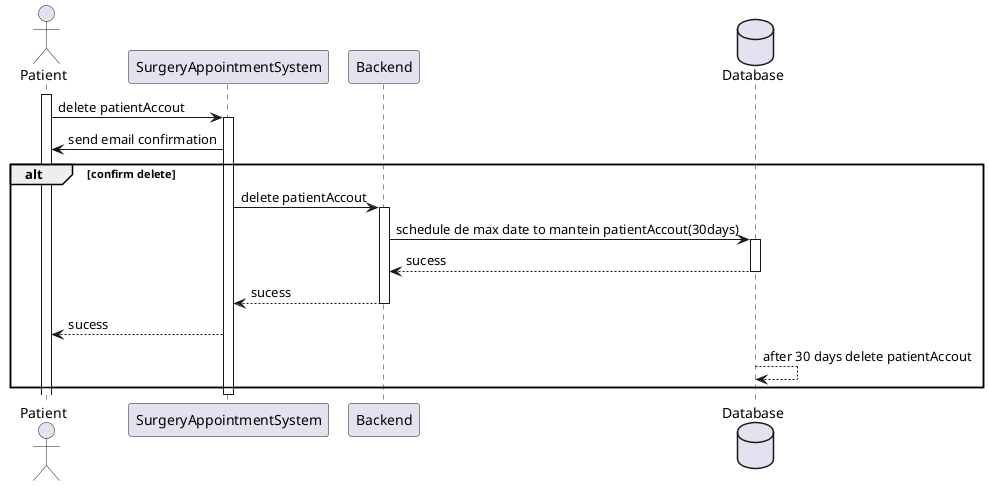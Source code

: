 @startuml
actor Patient
participant SurgeryAppointmentSystem
participant Backend
database Database

activate Patient
Patient -> SurgeryAppointmentSystem: delete patientAccout

activate SurgeryAppointmentSystem
SurgeryAppointmentSystem -> Patient: send email confirmation
alt confirm delete

SurgeryAppointmentSystem -> Backend: delete patientAccout
activate Backend
Backend -> Database: schedule de max date to mantein patientAccout(30days)
activate Database
Database --> Backend: sucess
deactivate Database

Backend --> SurgeryAppointmentSystem: sucess
deactivate Backend

SurgeryAppointmentSystem --> Patient: sucess
Database -->Database:after 30 days delete patientAccout
end
deactivate SurgeryAppointmentSystem
@enduml
